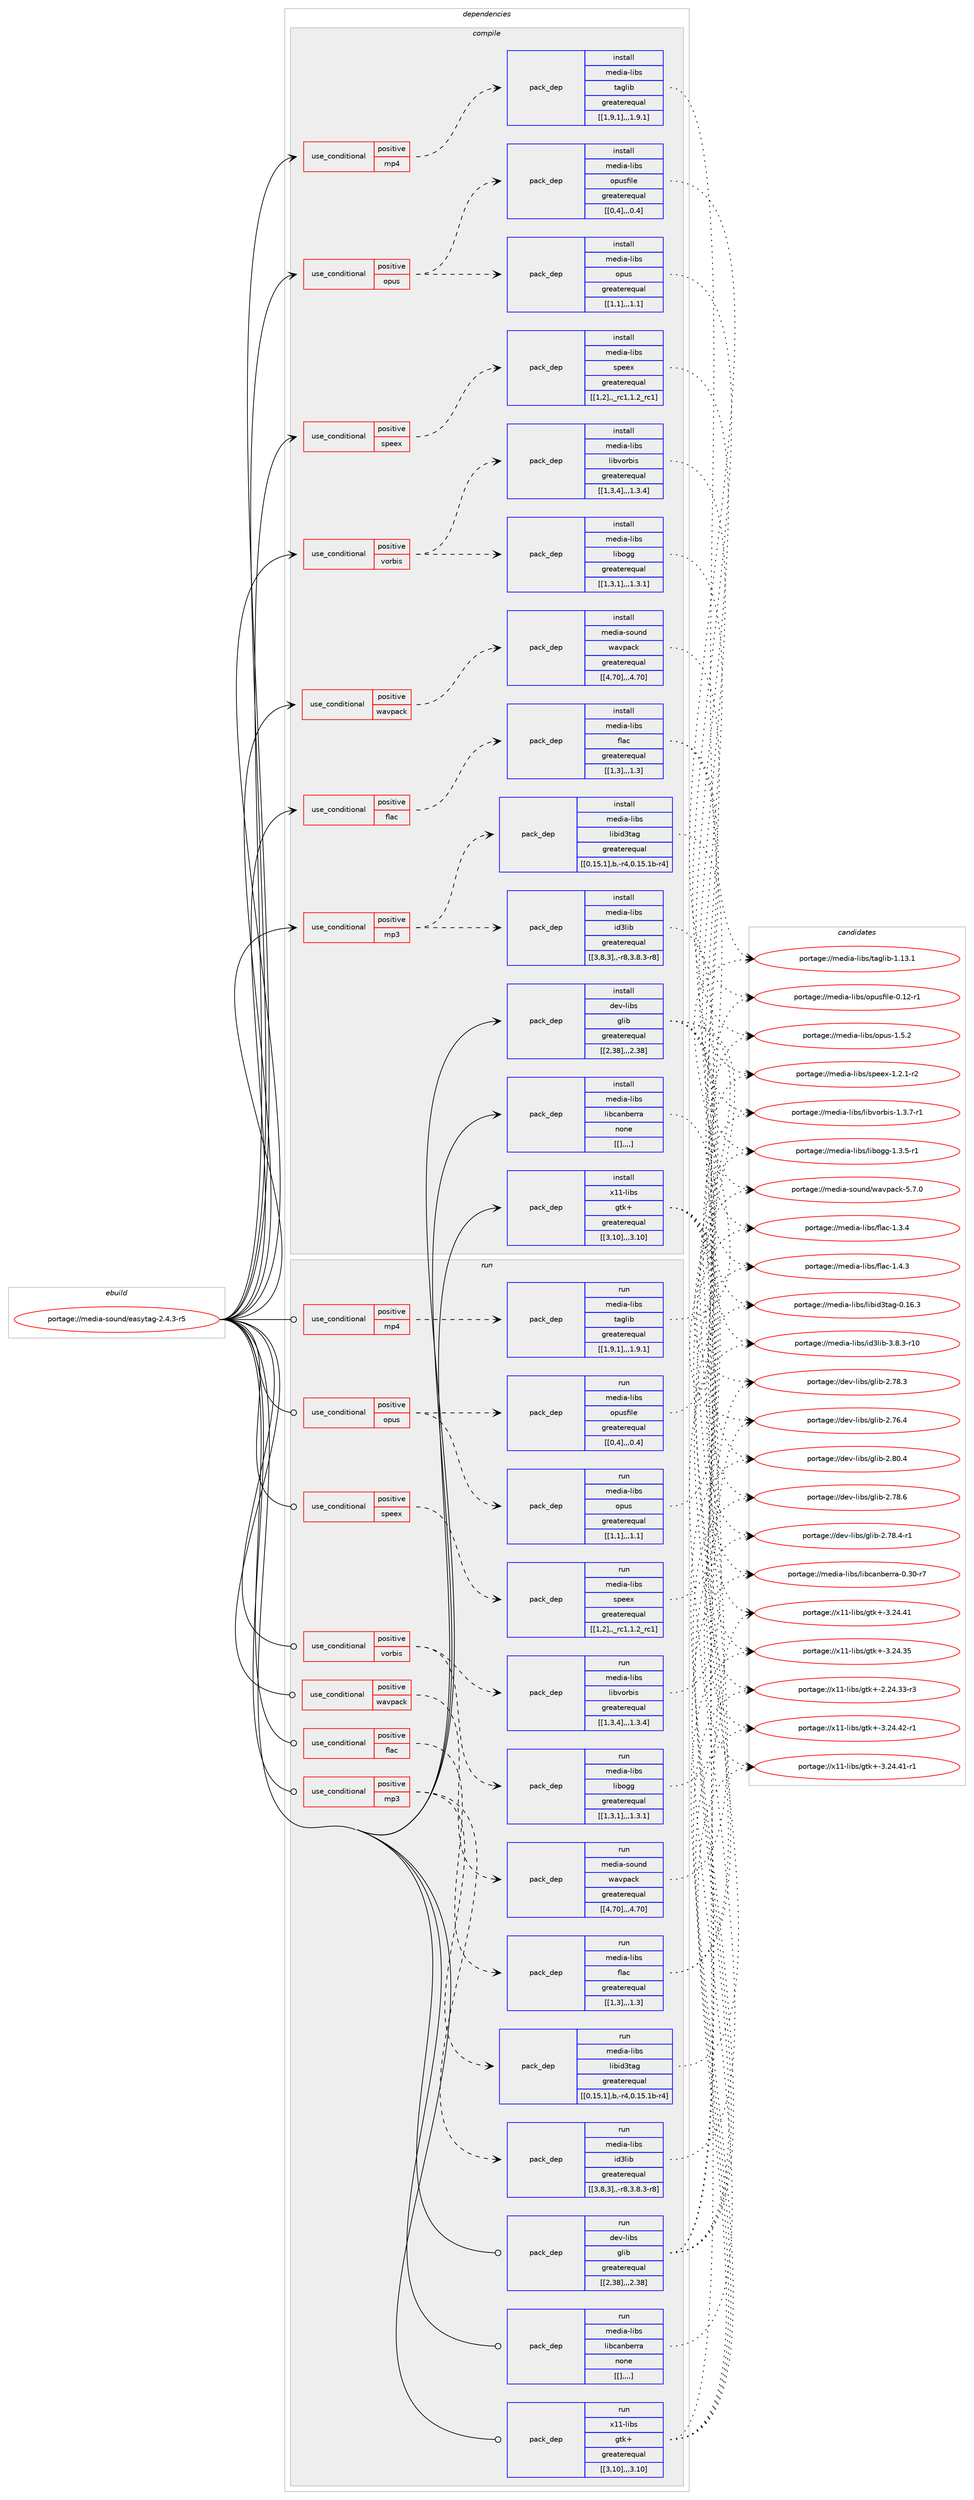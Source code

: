 digraph prolog {

# *************
# Graph options
# *************

newrank=true;
concentrate=true;
compound=true;
graph [rankdir=LR,fontname=Helvetica,fontsize=10,ranksep=1.5];#, ranksep=2.5, nodesep=0.2];
edge  [arrowhead=vee];
node  [fontname=Helvetica,fontsize=10];

# **********
# The ebuild
# **********

subgraph cluster_leftcol {
color=gray;
label=<<i>ebuild</i>>;
id [label="portage://media-sound/easytag-2.4.3-r5", color=red, width=4, href="../media-sound/easytag-2.4.3-r5.svg"];
}

# ****************
# The dependencies
# ****************

subgraph cluster_midcol {
color=gray;
label=<<i>dependencies</i>>;
subgraph cluster_compile {
fillcolor="#eeeeee";
style=filled;
label=<<i>compile</i>>;
subgraph cond83579 {
dependency331542 [label=<<TABLE BORDER="0" CELLBORDER="1" CELLSPACING="0" CELLPADDING="4"><TR><TD ROWSPAN="3" CELLPADDING="10">use_conditional</TD></TR><TR><TD>positive</TD></TR><TR><TD>flac</TD></TR></TABLE>>, shape=none, color=red];
subgraph pack245349 {
dependency331543 [label=<<TABLE BORDER="0" CELLBORDER="1" CELLSPACING="0" CELLPADDING="4" WIDTH="220"><TR><TD ROWSPAN="6" CELLPADDING="30">pack_dep</TD></TR><TR><TD WIDTH="110">install</TD></TR><TR><TD>media-libs</TD></TR><TR><TD>flac</TD></TR><TR><TD>greaterequal</TD></TR><TR><TD>[[1,3],,,1.3]</TD></TR></TABLE>>, shape=none, color=blue];
}
dependency331542:e -> dependency331543:w [weight=20,style="dashed",arrowhead="vee"];
}
id:e -> dependency331542:w [weight=20,style="solid",arrowhead="vee"];
subgraph cond83580 {
dependency331544 [label=<<TABLE BORDER="0" CELLBORDER="1" CELLSPACING="0" CELLPADDING="4"><TR><TD ROWSPAN="3" CELLPADDING="10">use_conditional</TD></TR><TR><TD>positive</TD></TR><TR><TD>mp3</TD></TR></TABLE>>, shape=none, color=red];
subgraph pack245350 {
dependency331545 [label=<<TABLE BORDER="0" CELLBORDER="1" CELLSPACING="0" CELLPADDING="4" WIDTH="220"><TR><TD ROWSPAN="6" CELLPADDING="30">pack_dep</TD></TR><TR><TD WIDTH="110">install</TD></TR><TR><TD>media-libs</TD></TR><TR><TD>id3lib</TD></TR><TR><TD>greaterequal</TD></TR><TR><TD>[[3,8,3],,-r8,3.8.3-r8]</TD></TR></TABLE>>, shape=none, color=blue];
}
dependency331544:e -> dependency331545:w [weight=20,style="dashed",arrowhead="vee"];
subgraph pack245351 {
dependency331546 [label=<<TABLE BORDER="0" CELLBORDER="1" CELLSPACING="0" CELLPADDING="4" WIDTH="220"><TR><TD ROWSPAN="6" CELLPADDING="30">pack_dep</TD></TR><TR><TD WIDTH="110">install</TD></TR><TR><TD>media-libs</TD></TR><TR><TD>libid3tag</TD></TR><TR><TD>greaterequal</TD></TR><TR><TD>[[0,15,1],b,-r4,0.15.1b-r4]</TD></TR></TABLE>>, shape=none, color=blue];
}
dependency331544:e -> dependency331546:w [weight=20,style="dashed",arrowhead="vee"];
}
id:e -> dependency331544:w [weight=20,style="solid",arrowhead="vee"];
subgraph cond83581 {
dependency331547 [label=<<TABLE BORDER="0" CELLBORDER="1" CELLSPACING="0" CELLPADDING="4"><TR><TD ROWSPAN="3" CELLPADDING="10">use_conditional</TD></TR><TR><TD>positive</TD></TR><TR><TD>mp4</TD></TR></TABLE>>, shape=none, color=red];
subgraph pack245352 {
dependency331548 [label=<<TABLE BORDER="0" CELLBORDER="1" CELLSPACING="0" CELLPADDING="4" WIDTH="220"><TR><TD ROWSPAN="6" CELLPADDING="30">pack_dep</TD></TR><TR><TD WIDTH="110">install</TD></TR><TR><TD>media-libs</TD></TR><TR><TD>taglib</TD></TR><TR><TD>greaterequal</TD></TR><TR><TD>[[1,9,1],,,1.9.1]</TD></TR></TABLE>>, shape=none, color=blue];
}
dependency331547:e -> dependency331548:w [weight=20,style="dashed",arrowhead="vee"];
}
id:e -> dependency331547:w [weight=20,style="solid",arrowhead="vee"];
subgraph cond83582 {
dependency331549 [label=<<TABLE BORDER="0" CELLBORDER="1" CELLSPACING="0" CELLPADDING="4"><TR><TD ROWSPAN="3" CELLPADDING="10">use_conditional</TD></TR><TR><TD>positive</TD></TR><TR><TD>opus</TD></TR></TABLE>>, shape=none, color=red];
subgraph pack245353 {
dependency331550 [label=<<TABLE BORDER="0" CELLBORDER="1" CELLSPACING="0" CELLPADDING="4" WIDTH="220"><TR><TD ROWSPAN="6" CELLPADDING="30">pack_dep</TD></TR><TR><TD WIDTH="110">install</TD></TR><TR><TD>media-libs</TD></TR><TR><TD>opus</TD></TR><TR><TD>greaterequal</TD></TR><TR><TD>[[1,1],,,1.1]</TD></TR></TABLE>>, shape=none, color=blue];
}
dependency331549:e -> dependency331550:w [weight=20,style="dashed",arrowhead="vee"];
subgraph pack245354 {
dependency331551 [label=<<TABLE BORDER="0" CELLBORDER="1" CELLSPACING="0" CELLPADDING="4" WIDTH="220"><TR><TD ROWSPAN="6" CELLPADDING="30">pack_dep</TD></TR><TR><TD WIDTH="110">install</TD></TR><TR><TD>media-libs</TD></TR><TR><TD>opusfile</TD></TR><TR><TD>greaterequal</TD></TR><TR><TD>[[0,4],,,0.4]</TD></TR></TABLE>>, shape=none, color=blue];
}
dependency331549:e -> dependency331551:w [weight=20,style="dashed",arrowhead="vee"];
}
id:e -> dependency331549:w [weight=20,style="solid",arrowhead="vee"];
subgraph cond83583 {
dependency331552 [label=<<TABLE BORDER="0" CELLBORDER="1" CELLSPACING="0" CELLPADDING="4"><TR><TD ROWSPAN="3" CELLPADDING="10">use_conditional</TD></TR><TR><TD>positive</TD></TR><TR><TD>speex</TD></TR></TABLE>>, shape=none, color=red];
subgraph pack245355 {
dependency331553 [label=<<TABLE BORDER="0" CELLBORDER="1" CELLSPACING="0" CELLPADDING="4" WIDTH="220"><TR><TD ROWSPAN="6" CELLPADDING="30">pack_dep</TD></TR><TR><TD WIDTH="110">install</TD></TR><TR><TD>media-libs</TD></TR><TR><TD>speex</TD></TR><TR><TD>greaterequal</TD></TR><TR><TD>[[1,2],,_rc1,1.2_rc1]</TD></TR></TABLE>>, shape=none, color=blue];
}
dependency331552:e -> dependency331553:w [weight=20,style="dashed",arrowhead="vee"];
}
id:e -> dependency331552:w [weight=20,style="solid",arrowhead="vee"];
subgraph cond83584 {
dependency331554 [label=<<TABLE BORDER="0" CELLBORDER="1" CELLSPACING="0" CELLPADDING="4"><TR><TD ROWSPAN="3" CELLPADDING="10">use_conditional</TD></TR><TR><TD>positive</TD></TR><TR><TD>vorbis</TD></TR></TABLE>>, shape=none, color=red];
subgraph pack245356 {
dependency331555 [label=<<TABLE BORDER="0" CELLBORDER="1" CELLSPACING="0" CELLPADDING="4" WIDTH="220"><TR><TD ROWSPAN="6" CELLPADDING="30">pack_dep</TD></TR><TR><TD WIDTH="110">install</TD></TR><TR><TD>media-libs</TD></TR><TR><TD>libogg</TD></TR><TR><TD>greaterequal</TD></TR><TR><TD>[[1,3,1],,,1.3.1]</TD></TR></TABLE>>, shape=none, color=blue];
}
dependency331554:e -> dependency331555:w [weight=20,style="dashed",arrowhead="vee"];
subgraph pack245357 {
dependency331556 [label=<<TABLE BORDER="0" CELLBORDER="1" CELLSPACING="0" CELLPADDING="4" WIDTH="220"><TR><TD ROWSPAN="6" CELLPADDING="30">pack_dep</TD></TR><TR><TD WIDTH="110">install</TD></TR><TR><TD>media-libs</TD></TR><TR><TD>libvorbis</TD></TR><TR><TD>greaterequal</TD></TR><TR><TD>[[1,3,4],,,1.3.4]</TD></TR></TABLE>>, shape=none, color=blue];
}
dependency331554:e -> dependency331556:w [weight=20,style="dashed",arrowhead="vee"];
}
id:e -> dependency331554:w [weight=20,style="solid",arrowhead="vee"];
subgraph cond83585 {
dependency331557 [label=<<TABLE BORDER="0" CELLBORDER="1" CELLSPACING="0" CELLPADDING="4"><TR><TD ROWSPAN="3" CELLPADDING="10">use_conditional</TD></TR><TR><TD>positive</TD></TR><TR><TD>wavpack</TD></TR></TABLE>>, shape=none, color=red];
subgraph pack245358 {
dependency331558 [label=<<TABLE BORDER="0" CELLBORDER="1" CELLSPACING="0" CELLPADDING="4" WIDTH="220"><TR><TD ROWSPAN="6" CELLPADDING="30">pack_dep</TD></TR><TR><TD WIDTH="110">install</TD></TR><TR><TD>media-sound</TD></TR><TR><TD>wavpack</TD></TR><TR><TD>greaterequal</TD></TR><TR><TD>[[4,70],,,4.70]</TD></TR></TABLE>>, shape=none, color=blue];
}
dependency331557:e -> dependency331558:w [weight=20,style="dashed",arrowhead="vee"];
}
id:e -> dependency331557:w [weight=20,style="solid",arrowhead="vee"];
subgraph pack245359 {
dependency331559 [label=<<TABLE BORDER="0" CELLBORDER="1" CELLSPACING="0" CELLPADDING="4" WIDTH="220"><TR><TD ROWSPAN="6" CELLPADDING="30">pack_dep</TD></TR><TR><TD WIDTH="110">install</TD></TR><TR><TD>dev-libs</TD></TR><TR><TD>glib</TD></TR><TR><TD>greaterequal</TD></TR><TR><TD>[[2,38],,,2.38]</TD></TR></TABLE>>, shape=none, color=blue];
}
id:e -> dependency331559:w [weight=20,style="solid",arrowhead="vee"];
subgraph pack245360 {
dependency331560 [label=<<TABLE BORDER="0" CELLBORDER="1" CELLSPACING="0" CELLPADDING="4" WIDTH="220"><TR><TD ROWSPAN="6" CELLPADDING="30">pack_dep</TD></TR><TR><TD WIDTH="110">install</TD></TR><TR><TD>media-libs</TD></TR><TR><TD>libcanberra</TD></TR><TR><TD>none</TD></TR><TR><TD>[[],,,,]</TD></TR></TABLE>>, shape=none, color=blue];
}
id:e -> dependency331560:w [weight=20,style="solid",arrowhead="vee"];
subgraph pack245361 {
dependency331561 [label=<<TABLE BORDER="0" CELLBORDER="1" CELLSPACING="0" CELLPADDING="4" WIDTH="220"><TR><TD ROWSPAN="6" CELLPADDING="30">pack_dep</TD></TR><TR><TD WIDTH="110">install</TD></TR><TR><TD>x11-libs</TD></TR><TR><TD>gtk+</TD></TR><TR><TD>greaterequal</TD></TR><TR><TD>[[3,10],,,3.10]</TD></TR></TABLE>>, shape=none, color=blue];
}
id:e -> dependency331561:w [weight=20,style="solid",arrowhead="vee"];
}
subgraph cluster_compileandrun {
fillcolor="#eeeeee";
style=filled;
label=<<i>compile and run</i>>;
}
subgraph cluster_run {
fillcolor="#eeeeee";
style=filled;
label=<<i>run</i>>;
subgraph cond83586 {
dependency331562 [label=<<TABLE BORDER="0" CELLBORDER="1" CELLSPACING="0" CELLPADDING="4"><TR><TD ROWSPAN="3" CELLPADDING="10">use_conditional</TD></TR><TR><TD>positive</TD></TR><TR><TD>flac</TD></TR></TABLE>>, shape=none, color=red];
subgraph pack245362 {
dependency331563 [label=<<TABLE BORDER="0" CELLBORDER="1" CELLSPACING="0" CELLPADDING="4" WIDTH="220"><TR><TD ROWSPAN="6" CELLPADDING="30">pack_dep</TD></TR><TR><TD WIDTH="110">run</TD></TR><TR><TD>media-libs</TD></TR><TR><TD>flac</TD></TR><TR><TD>greaterequal</TD></TR><TR><TD>[[1,3],,,1.3]</TD></TR></TABLE>>, shape=none, color=blue];
}
dependency331562:e -> dependency331563:w [weight=20,style="dashed",arrowhead="vee"];
}
id:e -> dependency331562:w [weight=20,style="solid",arrowhead="odot"];
subgraph cond83587 {
dependency331564 [label=<<TABLE BORDER="0" CELLBORDER="1" CELLSPACING="0" CELLPADDING="4"><TR><TD ROWSPAN="3" CELLPADDING="10">use_conditional</TD></TR><TR><TD>positive</TD></TR><TR><TD>mp3</TD></TR></TABLE>>, shape=none, color=red];
subgraph pack245363 {
dependency331565 [label=<<TABLE BORDER="0" CELLBORDER="1" CELLSPACING="0" CELLPADDING="4" WIDTH="220"><TR><TD ROWSPAN="6" CELLPADDING="30">pack_dep</TD></TR><TR><TD WIDTH="110">run</TD></TR><TR><TD>media-libs</TD></TR><TR><TD>id3lib</TD></TR><TR><TD>greaterequal</TD></TR><TR><TD>[[3,8,3],,-r8,3.8.3-r8]</TD></TR></TABLE>>, shape=none, color=blue];
}
dependency331564:e -> dependency331565:w [weight=20,style="dashed",arrowhead="vee"];
subgraph pack245364 {
dependency331566 [label=<<TABLE BORDER="0" CELLBORDER="1" CELLSPACING="0" CELLPADDING="4" WIDTH="220"><TR><TD ROWSPAN="6" CELLPADDING="30">pack_dep</TD></TR><TR><TD WIDTH="110">run</TD></TR><TR><TD>media-libs</TD></TR><TR><TD>libid3tag</TD></TR><TR><TD>greaterequal</TD></TR><TR><TD>[[0,15,1],b,-r4,0.15.1b-r4]</TD></TR></TABLE>>, shape=none, color=blue];
}
dependency331564:e -> dependency331566:w [weight=20,style="dashed",arrowhead="vee"];
}
id:e -> dependency331564:w [weight=20,style="solid",arrowhead="odot"];
subgraph cond83588 {
dependency331567 [label=<<TABLE BORDER="0" CELLBORDER="1" CELLSPACING="0" CELLPADDING="4"><TR><TD ROWSPAN="3" CELLPADDING="10">use_conditional</TD></TR><TR><TD>positive</TD></TR><TR><TD>mp4</TD></TR></TABLE>>, shape=none, color=red];
subgraph pack245365 {
dependency331568 [label=<<TABLE BORDER="0" CELLBORDER="1" CELLSPACING="0" CELLPADDING="4" WIDTH="220"><TR><TD ROWSPAN="6" CELLPADDING="30">pack_dep</TD></TR><TR><TD WIDTH="110">run</TD></TR><TR><TD>media-libs</TD></TR><TR><TD>taglib</TD></TR><TR><TD>greaterequal</TD></TR><TR><TD>[[1,9,1],,,1.9.1]</TD></TR></TABLE>>, shape=none, color=blue];
}
dependency331567:e -> dependency331568:w [weight=20,style="dashed",arrowhead="vee"];
}
id:e -> dependency331567:w [weight=20,style="solid",arrowhead="odot"];
subgraph cond83589 {
dependency331569 [label=<<TABLE BORDER="0" CELLBORDER="1" CELLSPACING="0" CELLPADDING="4"><TR><TD ROWSPAN="3" CELLPADDING="10">use_conditional</TD></TR><TR><TD>positive</TD></TR><TR><TD>opus</TD></TR></TABLE>>, shape=none, color=red];
subgraph pack245366 {
dependency331570 [label=<<TABLE BORDER="0" CELLBORDER="1" CELLSPACING="0" CELLPADDING="4" WIDTH="220"><TR><TD ROWSPAN="6" CELLPADDING="30">pack_dep</TD></TR><TR><TD WIDTH="110">run</TD></TR><TR><TD>media-libs</TD></TR><TR><TD>opus</TD></TR><TR><TD>greaterequal</TD></TR><TR><TD>[[1,1],,,1.1]</TD></TR></TABLE>>, shape=none, color=blue];
}
dependency331569:e -> dependency331570:w [weight=20,style="dashed",arrowhead="vee"];
subgraph pack245367 {
dependency331571 [label=<<TABLE BORDER="0" CELLBORDER="1" CELLSPACING="0" CELLPADDING="4" WIDTH="220"><TR><TD ROWSPAN="6" CELLPADDING="30">pack_dep</TD></TR><TR><TD WIDTH="110">run</TD></TR><TR><TD>media-libs</TD></TR><TR><TD>opusfile</TD></TR><TR><TD>greaterequal</TD></TR><TR><TD>[[0,4],,,0.4]</TD></TR></TABLE>>, shape=none, color=blue];
}
dependency331569:e -> dependency331571:w [weight=20,style="dashed",arrowhead="vee"];
}
id:e -> dependency331569:w [weight=20,style="solid",arrowhead="odot"];
subgraph cond83590 {
dependency331572 [label=<<TABLE BORDER="0" CELLBORDER="1" CELLSPACING="0" CELLPADDING="4"><TR><TD ROWSPAN="3" CELLPADDING="10">use_conditional</TD></TR><TR><TD>positive</TD></TR><TR><TD>speex</TD></TR></TABLE>>, shape=none, color=red];
subgraph pack245368 {
dependency331573 [label=<<TABLE BORDER="0" CELLBORDER="1" CELLSPACING="0" CELLPADDING="4" WIDTH="220"><TR><TD ROWSPAN="6" CELLPADDING="30">pack_dep</TD></TR><TR><TD WIDTH="110">run</TD></TR><TR><TD>media-libs</TD></TR><TR><TD>speex</TD></TR><TR><TD>greaterequal</TD></TR><TR><TD>[[1,2],,_rc1,1.2_rc1]</TD></TR></TABLE>>, shape=none, color=blue];
}
dependency331572:e -> dependency331573:w [weight=20,style="dashed",arrowhead="vee"];
}
id:e -> dependency331572:w [weight=20,style="solid",arrowhead="odot"];
subgraph cond83591 {
dependency331574 [label=<<TABLE BORDER="0" CELLBORDER="1" CELLSPACING="0" CELLPADDING="4"><TR><TD ROWSPAN="3" CELLPADDING="10">use_conditional</TD></TR><TR><TD>positive</TD></TR><TR><TD>vorbis</TD></TR></TABLE>>, shape=none, color=red];
subgraph pack245369 {
dependency331575 [label=<<TABLE BORDER="0" CELLBORDER="1" CELLSPACING="0" CELLPADDING="4" WIDTH="220"><TR><TD ROWSPAN="6" CELLPADDING="30">pack_dep</TD></TR><TR><TD WIDTH="110">run</TD></TR><TR><TD>media-libs</TD></TR><TR><TD>libogg</TD></TR><TR><TD>greaterequal</TD></TR><TR><TD>[[1,3,1],,,1.3.1]</TD></TR></TABLE>>, shape=none, color=blue];
}
dependency331574:e -> dependency331575:w [weight=20,style="dashed",arrowhead="vee"];
subgraph pack245370 {
dependency331576 [label=<<TABLE BORDER="0" CELLBORDER="1" CELLSPACING="0" CELLPADDING="4" WIDTH="220"><TR><TD ROWSPAN="6" CELLPADDING="30">pack_dep</TD></TR><TR><TD WIDTH="110">run</TD></TR><TR><TD>media-libs</TD></TR><TR><TD>libvorbis</TD></TR><TR><TD>greaterequal</TD></TR><TR><TD>[[1,3,4],,,1.3.4]</TD></TR></TABLE>>, shape=none, color=blue];
}
dependency331574:e -> dependency331576:w [weight=20,style="dashed",arrowhead="vee"];
}
id:e -> dependency331574:w [weight=20,style="solid",arrowhead="odot"];
subgraph cond83592 {
dependency331577 [label=<<TABLE BORDER="0" CELLBORDER="1" CELLSPACING="0" CELLPADDING="4"><TR><TD ROWSPAN="3" CELLPADDING="10">use_conditional</TD></TR><TR><TD>positive</TD></TR><TR><TD>wavpack</TD></TR></TABLE>>, shape=none, color=red];
subgraph pack245371 {
dependency331578 [label=<<TABLE BORDER="0" CELLBORDER="1" CELLSPACING="0" CELLPADDING="4" WIDTH="220"><TR><TD ROWSPAN="6" CELLPADDING="30">pack_dep</TD></TR><TR><TD WIDTH="110">run</TD></TR><TR><TD>media-sound</TD></TR><TR><TD>wavpack</TD></TR><TR><TD>greaterequal</TD></TR><TR><TD>[[4,70],,,4.70]</TD></TR></TABLE>>, shape=none, color=blue];
}
dependency331577:e -> dependency331578:w [weight=20,style="dashed",arrowhead="vee"];
}
id:e -> dependency331577:w [weight=20,style="solid",arrowhead="odot"];
subgraph pack245372 {
dependency331579 [label=<<TABLE BORDER="0" CELLBORDER="1" CELLSPACING="0" CELLPADDING="4" WIDTH="220"><TR><TD ROWSPAN="6" CELLPADDING="30">pack_dep</TD></TR><TR><TD WIDTH="110">run</TD></TR><TR><TD>dev-libs</TD></TR><TR><TD>glib</TD></TR><TR><TD>greaterequal</TD></TR><TR><TD>[[2,38],,,2.38]</TD></TR></TABLE>>, shape=none, color=blue];
}
id:e -> dependency331579:w [weight=20,style="solid",arrowhead="odot"];
subgraph pack245373 {
dependency331580 [label=<<TABLE BORDER="0" CELLBORDER="1" CELLSPACING="0" CELLPADDING="4" WIDTH="220"><TR><TD ROWSPAN="6" CELLPADDING="30">pack_dep</TD></TR><TR><TD WIDTH="110">run</TD></TR><TR><TD>media-libs</TD></TR><TR><TD>libcanberra</TD></TR><TR><TD>none</TD></TR><TR><TD>[[],,,,]</TD></TR></TABLE>>, shape=none, color=blue];
}
id:e -> dependency331580:w [weight=20,style="solid",arrowhead="odot"];
subgraph pack245374 {
dependency331581 [label=<<TABLE BORDER="0" CELLBORDER="1" CELLSPACING="0" CELLPADDING="4" WIDTH="220"><TR><TD ROWSPAN="6" CELLPADDING="30">pack_dep</TD></TR><TR><TD WIDTH="110">run</TD></TR><TR><TD>x11-libs</TD></TR><TR><TD>gtk+</TD></TR><TR><TD>greaterequal</TD></TR><TR><TD>[[3,10],,,3.10]</TD></TR></TABLE>>, shape=none, color=blue];
}
id:e -> dependency331581:w [weight=20,style="solid",arrowhead="odot"];
}
}

# **************
# The candidates
# **************

subgraph cluster_choices {
rank=same;
color=gray;
label=<<i>candidates</i>>;

subgraph choice245349 {
color=black;
nodesep=1;
choice109101100105974510810598115471021089799454946524651 [label="portage://media-libs/flac-1.4.3", color=red, width=4,href="../media-libs/flac-1.4.3.svg"];
choice109101100105974510810598115471021089799454946514652 [label="portage://media-libs/flac-1.3.4", color=red, width=4,href="../media-libs/flac-1.3.4.svg"];
dependency331543:e -> choice109101100105974510810598115471021089799454946524651:w [style=dotted,weight="100"];
dependency331543:e -> choice109101100105974510810598115471021089799454946514652:w [style=dotted,weight="100"];
}
subgraph choice245350 {
color=black;
nodesep=1;
choice109101100105974510810598115471051005110810598455146564651451144948 [label="portage://media-libs/id3lib-3.8.3-r10", color=red, width=4,href="../media-libs/id3lib-3.8.3-r10.svg"];
dependency331545:e -> choice109101100105974510810598115471051005110810598455146564651451144948:w [style=dotted,weight="100"];
}
subgraph choice245351 {
color=black;
nodesep=1;
choice1091011001059745108105981154710810598105100511169710345484649544651 [label="portage://media-libs/libid3tag-0.16.3", color=red, width=4,href="../media-libs/libid3tag-0.16.3.svg"];
dependency331546:e -> choice1091011001059745108105981154710810598105100511169710345484649544651:w [style=dotted,weight="100"];
}
subgraph choice245352 {
color=black;
nodesep=1;
choice10910110010597451081059811547116971031081059845494649514649 [label="portage://media-libs/taglib-1.13.1", color=red, width=4,href="../media-libs/taglib-1.13.1.svg"];
dependency331548:e -> choice10910110010597451081059811547116971031081059845494649514649:w [style=dotted,weight="100"];
}
subgraph choice245353 {
color=black;
nodesep=1;
choice10910110010597451081059811547111112117115454946534650 [label="portage://media-libs/opus-1.5.2", color=red, width=4,href="../media-libs/opus-1.5.2.svg"];
dependency331550:e -> choice10910110010597451081059811547111112117115454946534650:w [style=dotted,weight="100"];
}
subgraph choice245354 {
color=black;
nodesep=1;
choice1091011001059745108105981154711111211711510210510810145484649504511449 [label="portage://media-libs/opusfile-0.12-r1", color=red, width=4,href="../media-libs/opusfile-0.12-r1.svg"];
dependency331551:e -> choice1091011001059745108105981154711111211711510210510810145484649504511449:w [style=dotted,weight="100"];
}
subgraph choice245355 {
color=black;
nodesep=1;
choice109101100105974510810598115471151121011011204549465046494511450 [label="portage://media-libs/speex-1.2.1-r2", color=red, width=4,href="../media-libs/speex-1.2.1-r2.svg"];
dependency331553:e -> choice109101100105974510810598115471151121011011204549465046494511450:w [style=dotted,weight="100"];
}
subgraph choice245356 {
color=black;
nodesep=1;
choice10910110010597451081059811547108105981111031034549465146534511449 [label="portage://media-libs/libogg-1.3.5-r1", color=red, width=4,href="../media-libs/libogg-1.3.5-r1.svg"];
dependency331555:e -> choice10910110010597451081059811547108105981111031034549465146534511449:w [style=dotted,weight="100"];
}
subgraph choice245357 {
color=black;
nodesep=1;
choice1091011001059745108105981154710810598118111114981051154549465146554511449 [label="portage://media-libs/libvorbis-1.3.7-r1", color=red, width=4,href="../media-libs/libvorbis-1.3.7-r1.svg"];
dependency331556:e -> choice1091011001059745108105981154710810598118111114981051154549465146554511449:w [style=dotted,weight="100"];
}
subgraph choice245358 {
color=black;
nodesep=1;
choice109101100105974511511111711010047119971181129799107455346554648 [label="portage://media-sound/wavpack-5.7.0", color=red, width=4,href="../media-sound/wavpack-5.7.0.svg"];
dependency331558:e -> choice109101100105974511511111711010047119971181129799107455346554648:w [style=dotted,weight="100"];
}
subgraph choice245359 {
color=black;
nodesep=1;
choice1001011184510810598115471031081059845504656484652 [label="portage://dev-libs/glib-2.80.4", color=red, width=4,href="../dev-libs/glib-2.80.4.svg"];
choice1001011184510810598115471031081059845504655564654 [label="portage://dev-libs/glib-2.78.6", color=red, width=4,href="../dev-libs/glib-2.78.6.svg"];
choice10010111845108105981154710310810598455046555646524511449 [label="portage://dev-libs/glib-2.78.4-r1", color=red, width=4,href="../dev-libs/glib-2.78.4-r1.svg"];
choice1001011184510810598115471031081059845504655564651 [label="portage://dev-libs/glib-2.78.3", color=red, width=4,href="../dev-libs/glib-2.78.3.svg"];
choice1001011184510810598115471031081059845504655544652 [label="portage://dev-libs/glib-2.76.4", color=red, width=4,href="../dev-libs/glib-2.76.4.svg"];
dependency331559:e -> choice1001011184510810598115471031081059845504656484652:w [style=dotted,weight="100"];
dependency331559:e -> choice1001011184510810598115471031081059845504655564654:w [style=dotted,weight="100"];
dependency331559:e -> choice10010111845108105981154710310810598455046555646524511449:w [style=dotted,weight="100"];
dependency331559:e -> choice1001011184510810598115471031081059845504655564651:w [style=dotted,weight="100"];
dependency331559:e -> choice1001011184510810598115471031081059845504655544652:w [style=dotted,weight="100"];
}
subgraph choice245360 {
color=black;
nodesep=1;
choice10910110010597451081059811547108105989997110981011141149745484651484511455 [label="portage://media-libs/libcanberra-0.30-r7", color=red, width=4,href="../media-libs/libcanberra-0.30-r7.svg"];
dependency331560:e -> choice10910110010597451081059811547108105989997110981011141149745484651484511455:w [style=dotted,weight="100"];
}
subgraph choice245361 {
color=black;
nodesep=1;
choice12049494510810598115471031161074345514650524652504511449 [label="portage://x11-libs/gtk+-3.24.42-r1", color=red, width=4,href="../x11-libs/gtk+-3.24.42-r1.svg"];
choice12049494510810598115471031161074345514650524652494511449 [label="portage://x11-libs/gtk+-3.24.41-r1", color=red, width=4,href="../x11-libs/gtk+-3.24.41-r1.svg"];
choice1204949451081059811547103116107434551465052465249 [label="portage://x11-libs/gtk+-3.24.41", color=red, width=4,href="../x11-libs/gtk+-3.24.41.svg"];
choice1204949451081059811547103116107434551465052465153 [label="portage://x11-libs/gtk+-3.24.35", color=red, width=4,href="../x11-libs/gtk+-3.24.35.svg"];
choice12049494510810598115471031161074345504650524651514511451 [label="portage://x11-libs/gtk+-2.24.33-r3", color=red, width=4,href="../x11-libs/gtk+-2.24.33-r3.svg"];
dependency331561:e -> choice12049494510810598115471031161074345514650524652504511449:w [style=dotted,weight="100"];
dependency331561:e -> choice12049494510810598115471031161074345514650524652494511449:w [style=dotted,weight="100"];
dependency331561:e -> choice1204949451081059811547103116107434551465052465249:w [style=dotted,weight="100"];
dependency331561:e -> choice1204949451081059811547103116107434551465052465153:w [style=dotted,weight="100"];
dependency331561:e -> choice12049494510810598115471031161074345504650524651514511451:w [style=dotted,weight="100"];
}
subgraph choice245362 {
color=black;
nodesep=1;
choice109101100105974510810598115471021089799454946524651 [label="portage://media-libs/flac-1.4.3", color=red, width=4,href="../media-libs/flac-1.4.3.svg"];
choice109101100105974510810598115471021089799454946514652 [label="portage://media-libs/flac-1.3.4", color=red, width=4,href="../media-libs/flac-1.3.4.svg"];
dependency331563:e -> choice109101100105974510810598115471021089799454946524651:w [style=dotted,weight="100"];
dependency331563:e -> choice109101100105974510810598115471021089799454946514652:w [style=dotted,weight="100"];
}
subgraph choice245363 {
color=black;
nodesep=1;
choice109101100105974510810598115471051005110810598455146564651451144948 [label="portage://media-libs/id3lib-3.8.3-r10", color=red, width=4,href="../media-libs/id3lib-3.8.3-r10.svg"];
dependency331565:e -> choice109101100105974510810598115471051005110810598455146564651451144948:w [style=dotted,weight="100"];
}
subgraph choice245364 {
color=black;
nodesep=1;
choice1091011001059745108105981154710810598105100511169710345484649544651 [label="portage://media-libs/libid3tag-0.16.3", color=red, width=4,href="../media-libs/libid3tag-0.16.3.svg"];
dependency331566:e -> choice1091011001059745108105981154710810598105100511169710345484649544651:w [style=dotted,weight="100"];
}
subgraph choice245365 {
color=black;
nodesep=1;
choice10910110010597451081059811547116971031081059845494649514649 [label="portage://media-libs/taglib-1.13.1", color=red, width=4,href="../media-libs/taglib-1.13.1.svg"];
dependency331568:e -> choice10910110010597451081059811547116971031081059845494649514649:w [style=dotted,weight="100"];
}
subgraph choice245366 {
color=black;
nodesep=1;
choice10910110010597451081059811547111112117115454946534650 [label="portage://media-libs/opus-1.5.2", color=red, width=4,href="../media-libs/opus-1.5.2.svg"];
dependency331570:e -> choice10910110010597451081059811547111112117115454946534650:w [style=dotted,weight="100"];
}
subgraph choice245367 {
color=black;
nodesep=1;
choice1091011001059745108105981154711111211711510210510810145484649504511449 [label="portage://media-libs/opusfile-0.12-r1", color=red, width=4,href="../media-libs/opusfile-0.12-r1.svg"];
dependency331571:e -> choice1091011001059745108105981154711111211711510210510810145484649504511449:w [style=dotted,weight="100"];
}
subgraph choice245368 {
color=black;
nodesep=1;
choice109101100105974510810598115471151121011011204549465046494511450 [label="portage://media-libs/speex-1.2.1-r2", color=red, width=4,href="../media-libs/speex-1.2.1-r2.svg"];
dependency331573:e -> choice109101100105974510810598115471151121011011204549465046494511450:w [style=dotted,weight="100"];
}
subgraph choice245369 {
color=black;
nodesep=1;
choice10910110010597451081059811547108105981111031034549465146534511449 [label="portage://media-libs/libogg-1.3.5-r1", color=red, width=4,href="../media-libs/libogg-1.3.5-r1.svg"];
dependency331575:e -> choice10910110010597451081059811547108105981111031034549465146534511449:w [style=dotted,weight="100"];
}
subgraph choice245370 {
color=black;
nodesep=1;
choice1091011001059745108105981154710810598118111114981051154549465146554511449 [label="portage://media-libs/libvorbis-1.3.7-r1", color=red, width=4,href="../media-libs/libvorbis-1.3.7-r1.svg"];
dependency331576:e -> choice1091011001059745108105981154710810598118111114981051154549465146554511449:w [style=dotted,weight="100"];
}
subgraph choice245371 {
color=black;
nodesep=1;
choice109101100105974511511111711010047119971181129799107455346554648 [label="portage://media-sound/wavpack-5.7.0", color=red, width=4,href="../media-sound/wavpack-5.7.0.svg"];
dependency331578:e -> choice109101100105974511511111711010047119971181129799107455346554648:w [style=dotted,weight="100"];
}
subgraph choice245372 {
color=black;
nodesep=1;
choice1001011184510810598115471031081059845504656484652 [label="portage://dev-libs/glib-2.80.4", color=red, width=4,href="../dev-libs/glib-2.80.4.svg"];
choice1001011184510810598115471031081059845504655564654 [label="portage://dev-libs/glib-2.78.6", color=red, width=4,href="../dev-libs/glib-2.78.6.svg"];
choice10010111845108105981154710310810598455046555646524511449 [label="portage://dev-libs/glib-2.78.4-r1", color=red, width=4,href="../dev-libs/glib-2.78.4-r1.svg"];
choice1001011184510810598115471031081059845504655564651 [label="portage://dev-libs/glib-2.78.3", color=red, width=4,href="../dev-libs/glib-2.78.3.svg"];
choice1001011184510810598115471031081059845504655544652 [label="portage://dev-libs/glib-2.76.4", color=red, width=4,href="../dev-libs/glib-2.76.4.svg"];
dependency331579:e -> choice1001011184510810598115471031081059845504656484652:w [style=dotted,weight="100"];
dependency331579:e -> choice1001011184510810598115471031081059845504655564654:w [style=dotted,weight="100"];
dependency331579:e -> choice10010111845108105981154710310810598455046555646524511449:w [style=dotted,weight="100"];
dependency331579:e -> choice1001011184510810598115471031081059845504655564651:w [style=dotted,weight="100"];
dependency331579:e -> choice1001011184510810598115471031081059845504655544652:w [style=dotted,weight="100"];
}
subgraph choice245373 {
color=black;
nodesep=1;
choice10910110010597451081059811547108105989997110981011141149745484651484511455 [label="portage://media-libs/libcanberra-0.30-r7", color=red, width=4,href="../media-libs/libcanberra-0.30-r7.svg"];
dependency331580:e -> choice10910110010597451081059811547108105989997110981011141149745484651484511455:w [style=dotted,weight="100"];
}
subgraph choice245374 {
color=black;
nodesep=1;
choice12049494510810598115471031161074345514650524652504511449 [label="portage://x11-libs/gtk+-3.24.42-r1", color=red, width=4,href="../x11-libs/gtk+-3.24.42-r1.svg"];
choice12049494510810598115471031161074345514650524652494511449 [label="portage://x11-libs/gtk+-3.24.41-r1", color=red, width=4,href="../x11-libs/gtk+-3.24.41-r1.svg"];
choice1204949451081059811547103116107434551465052465249 [label="portage://x11-libs/gtk+-3.24.41", color=red, width=4,href="../x11-libs/gtk+-3.24.41.svg"];
choice1204949451081059811547103116107434551465052465153 [label="portage://x11-libs/gtk+-3.24.35", color=red, width=4,href="../x11-libs/gtk+-3.24.35.svg"];
choice12049494510810598115471031161074345504650524651514511451 [label="portage://x11-libs/gtk+-2.24.33-r3", color=red, width=4,href="../x11-libs/gtk+-2.24.33-r3.svg"];
dependency331581:e -> choice12049494510810598115471031161074345514650524652504511449:w [style=dotted,weight="100"];
dependency331581:e -> choice12049494510810598115471031161074345514650524652494511449:w [style=dotted,weight="100"];
dependency331581:e -> choice1204949451081059811547103116107434551465052465249:w [style=dotted,weight="100"];
dependency331581:e -> choice1204949451081059811547103116107434551465052465153:w [style=dotted,weight="100"];
dependency331581:e -> choice12049494510810598115471031161074345504650524651514511451:w [style=dotted,weight="100"];
}
}

}
